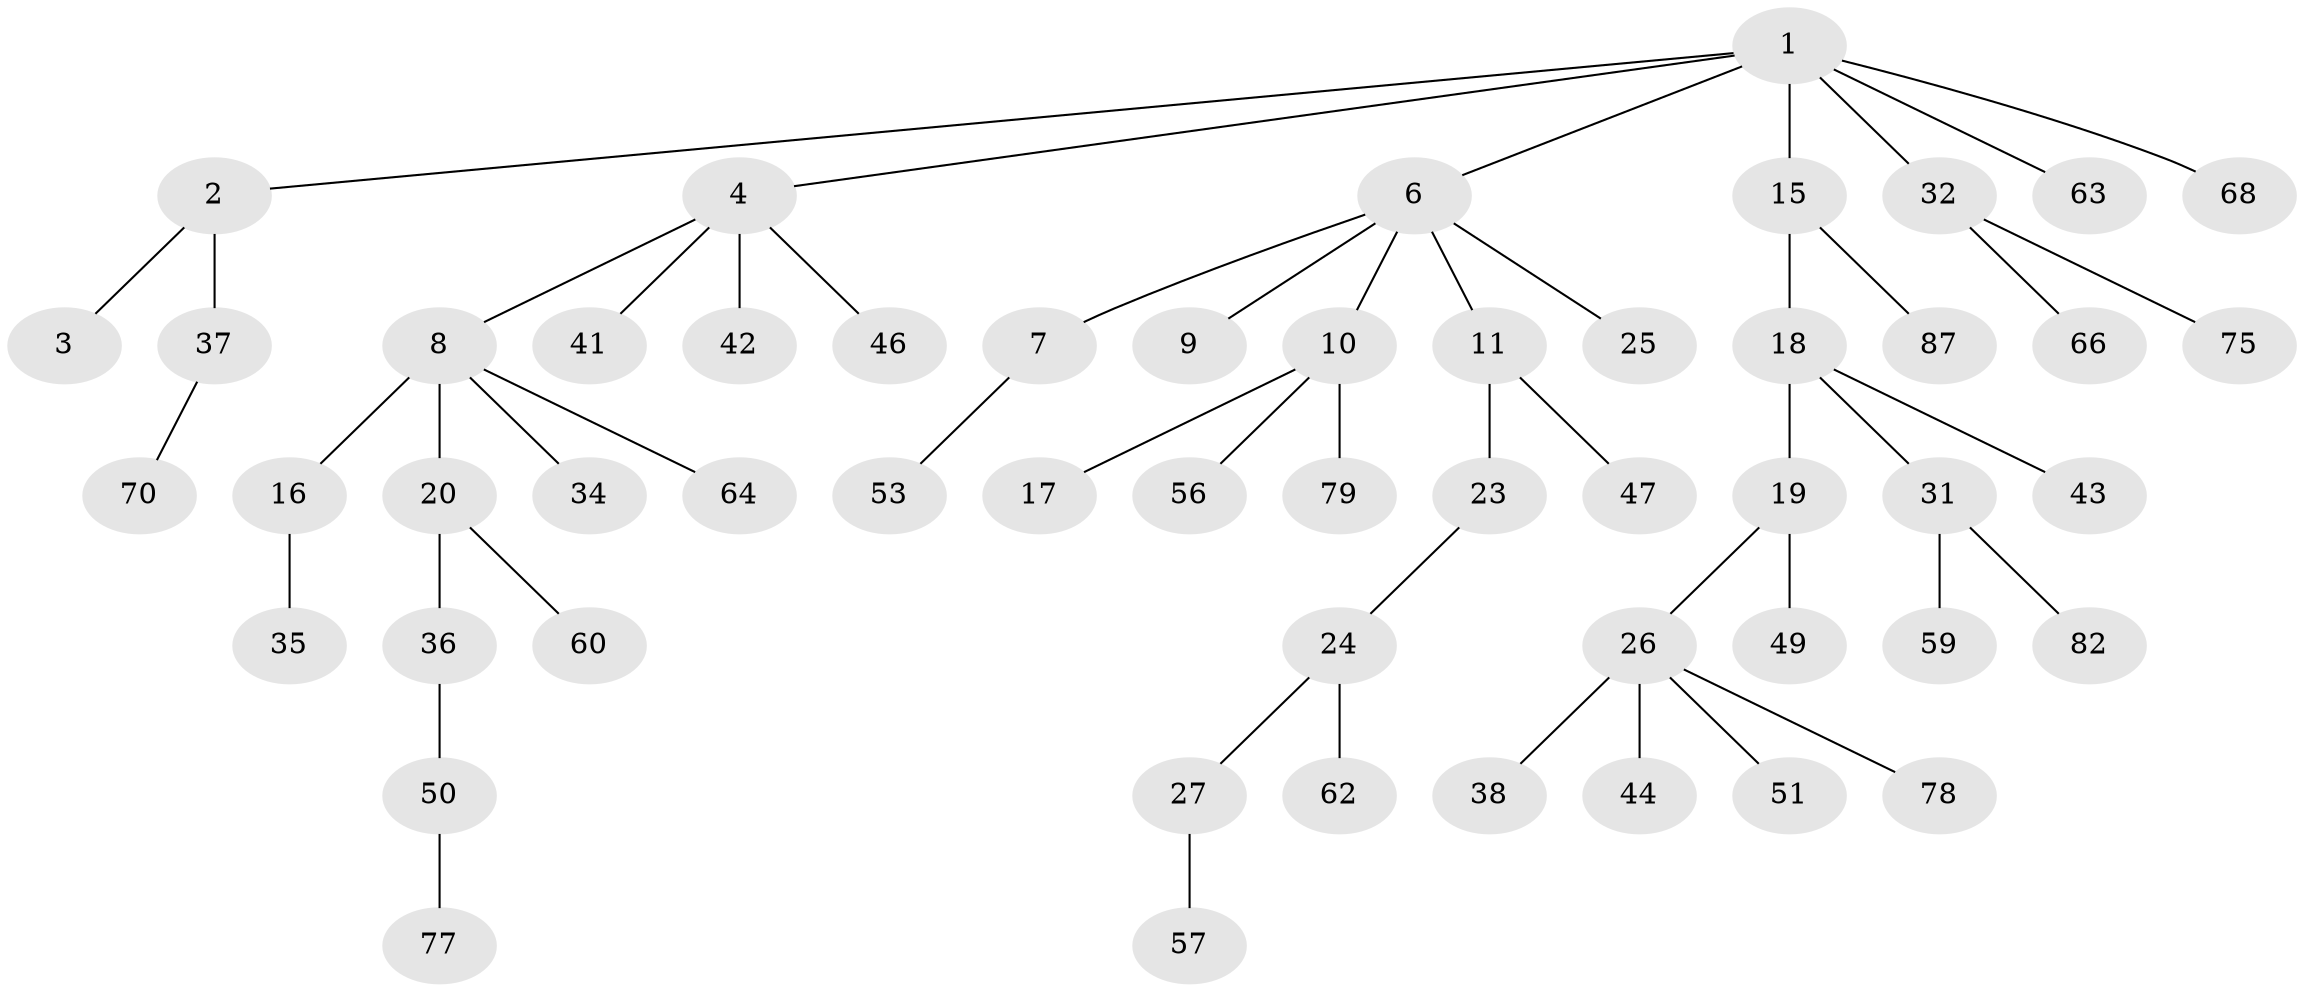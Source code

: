 // original degree distribution, {5: 0.011494252873563218, 4: 0.10344827586206896, 1: 0.45977011494252873, 7: 0.011494252873563218, 2: 0.27586206896551724, 3: 0.13793103448275862}
// Generated by graph-tools (version 1.1) at 2025/11/02/27/25 16:11:25]
// undirected, 54 vertices, 53 edges
graph export_dot {
graph [start="1"]
  node [color=gray90,style=filled];
  1 [super="+5"];
  2 [super="+14"];
  3;
  4 [super="+12"];
  6 [super="+72"];
  7;
  8 [super="+13"];
  9;
  10 [super="+55"];
  11 [super="+58"];
  15 [super="+71"];
  16 [super="+30"];
  17 [super="+40"];
  18 [super="+21"];
  19;
  20 [super="+22"];
  23 [super="+61"];
  24 [super="+29"];
  25;
  26 [super="+28"];
  27 [super="+33"];
  31 [super="+74"];
  32 [super="+39"];
  34;
  35 [super="+84"];
  36 [super="+81"];
  37;
  38 [super="+48"];
  41 [super="+52"];
  42 [super="+45"];
  43;
  44 [super="+86"];
  46 [super="+69"];
  47 [super="+83"];
  49 [super="+67"];
  50;
  51;
  53 [super="+54"];
  56;
  57;
  59;
  60 [super="+80"];
  62 [super="+76"];
  63 [super="+65"];
  64;
  66 [super="+85"];
  68;
  70 [super="+73"];
  75;
  77;
  78;
  79;
  82;
  87;
  1 -- 2;
  1 -- 4;
  1 -- 15;
  1 -- 32;
  1 -- 68;
  1 -- 6;
  1 -- 63;
  2 -- 3;
  2 -- 37;
  4 -- 8;
  4 -- 42;
  4 -- 41;
  4 -- 46;
  6 -- 7;
  6 -- 9;
  6 -- 10;
  6 -- 11;
  6 -- 25;
  7 -- 53;
  8 -- 16;
  8 -- 34;
  8 -- 64;
  8 -- 20;
  10 -- 17;
  10 -- 79;
  10 -- 56;
  11 -- 23;
  11 -- 47;
  15 -- 18;
  15 -- 87;
  16 -- 35;
  18 -- 19;
  18 -- 43;
  18 -- 31;
  19 -- 26;
  19 -- 49;
  20 -- 36;
  20 -- 60;
  23 -- 24;
  24 -- 27;
  24 -- 62;
  26 -- 51;
  26 -- 78;
  26 -- 44;
  26 -- 38;
  27 -- 57;
  31 -- 59;
  31 -- 82;
  32 -- 75;
  32 -- 66;
  36 -- 50;
  37 -- 70;
  50 -- 77;
}
